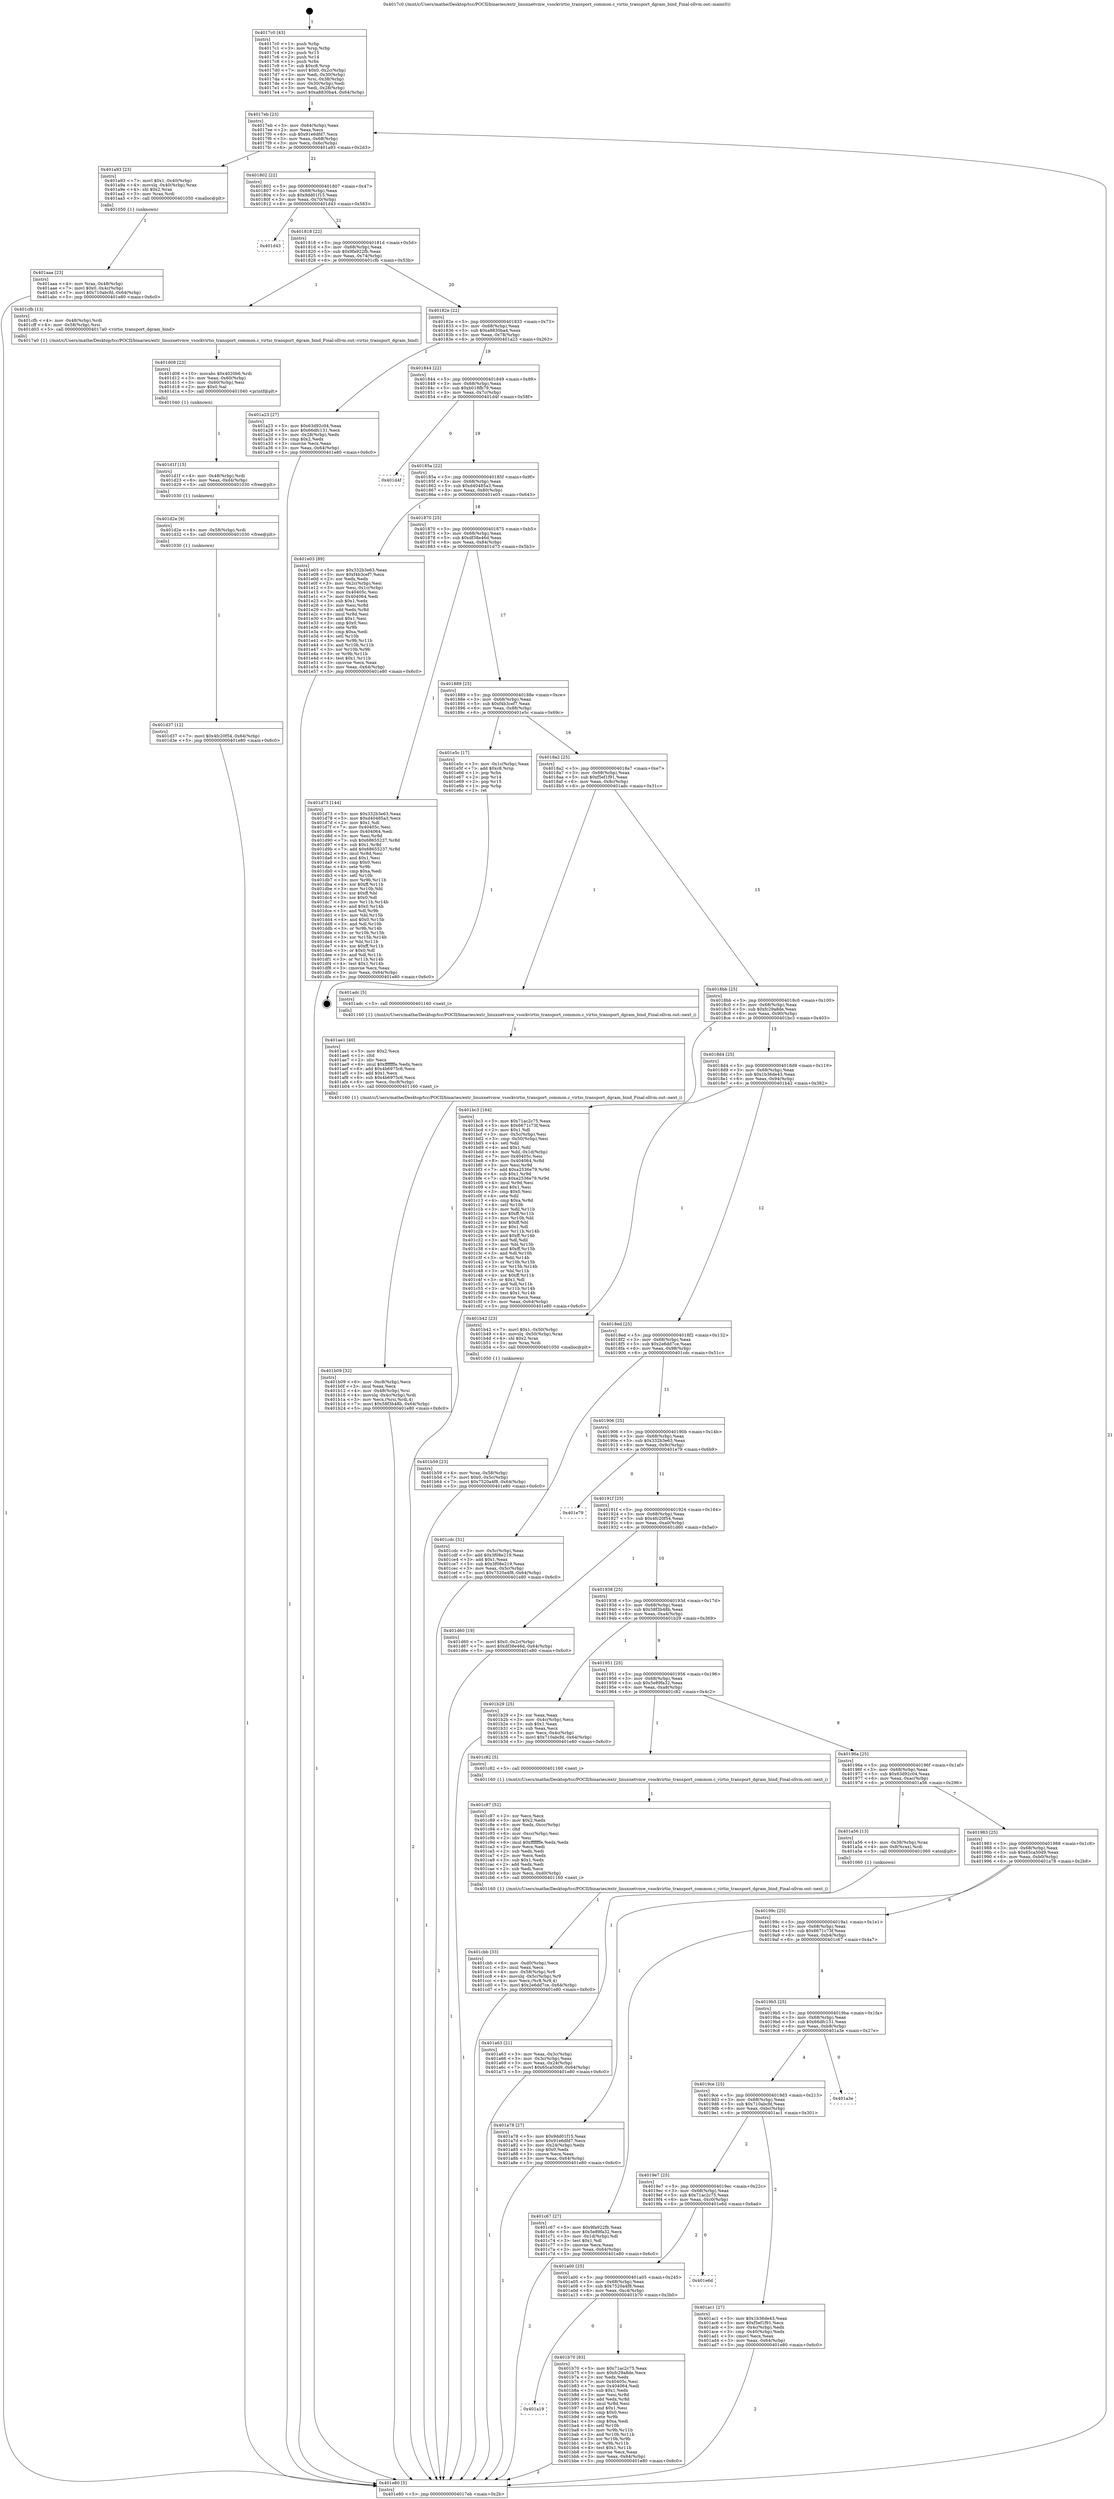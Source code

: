digraph "0x4017c0" {
  label = "0x4017c0 (/mnt/c/Users/mathe/Desktop/tcc/POCII/binaries/extr_linuxnetvmw_vsockvirtio_transport_common.c_virtio_transport_dgram_bind_Final-ollvm.out::main(0))"
  labelloc = "t"
  node[shape=record]

  Entry [label="",width=0.3,height=0.3,shape=circle,fillcolor=black,style=filled]
  "0x4017eb" [label="{
     0x4017eb [23]\l
     | [instrs]\l
     &nbsp;&nbsp;0x4017eb \<+3\>: mov -0x64(%rbp),%eax\l
     &nbsp;&nbsp;0x4017ee \<+2\>: mov %eax,%ecx\l
     &nbsp;&nbsp;0x4017f0 \<+6\>: sub $0x91e6dfd7,%ecx\l
     &nbsp;&nbsp;0x4017f6 \<+3\>: mov %eax,-0x68(%rbp)\l
     &nbsp;&nbsp;0x4017f9 \<+3\>: mov %ecx,-0x6c(%rbp)\l
     &nbsp;&nbsp;0x4017fc \<+6\>: je 0000000000401a93 \<main+0x2d3\>\l
  }"]
  "0x401a93" [label="{
     0x401a93 [23]\l
     | [instrs]\l
     &nbsp;&nbsp;0x401a93 \<+7\>: movl $0x1,-0x40(%rbp)\l
     &nbsp;&nbsp;0x401a9a \<+4\>: movslq -0x40(%rbp),%rax\l
     &nbsp;&nbsp;0x401a9e \<+4\>: shl $0x2,%rax\l
     &nbsp;&nbsp;0x401aa2 \<+3\>: mov %rax,%rdi\l
     &nbsp;&nbsp;0x401aa5 \<+5\>: call 0000000000401050 \<malloc@plt\>\l
     | [calls]\l
     &nbsp;&nbsp;0x401050 \{1\} (unknown)\l
  }"]
  "0x401802" [label="{
     0x401802 [22]\l
     | [instrs]\l
     &nbsp;&nbsp;0x401802 \<+5\>: jmp 0000000000401807 \<main+0x47\>\l
     &nbsp;&nbsp;0x401807 \<+3\>: mov -0x68(%rbp),%eax\l
     &nbsp;&nbsp;0x40180a \<+5\>: sub $0x9dd01f15,%eax\l
     &nbsp;&nbsp;0x40180f \<+3\>: mov %eax,-0x70(%rbp)\l
     &nbsp;&nbsp;0x401812 \<+6\>: je 0000000000401d43 \<main+0x583\>\l
  }"]
  Exit [label="",width=0.3,height=0.3,shape=circle,fillcolor=black,style=filled,peripheries=2]
  "0x401d43" [label="{
     0x401d43\l
  }", style=dashed]
  "0x401818" [label="{
     0x401818 [22]\l
     | [instrs]\l
     &nbsp;&nbsp;0x401818 \<+5\>: jmp 000000000040181d \<main+0x5d\>\l
     &nbsp;&nbsp;0x40181d \<+3\>: mov -0x68(%rbp),%eax\l
     &nbsp;&nbsp;0x401820 \<+5\>: sub $0x9fa922fb,%eax\l
     &nbsp;&nbsp;0x401825 \<+3\>: mov %eax,-0x74(%rbp)\l
     &nbsp;&nbsp;0x401828 \<+6\>: je 0000000000401cfb \<main+0x53b\>\l
  }"]
  "0x401d37" [label="{
     0x401d37 [12]\l
     | [instrs]\l
     &nbsp;&nbsp;0x401d37 \<+7\>: movl $0x4fc20f54,-0x64(%rbp)\l
     &nbsp;&nbsp;0x401d3e \<+5\>: jmp 0000000000401e80 \<main+0x6c0\>\l
  }"]
  "0x401cfb" [label="{
     0x401cfb [13]\l
     | [instrs]\l
     &nbsp;&nbsp;0x401cfb \<+4\>: mov -0x48(%rbp),%rdi\l
     &nbsp;&nbsp;0x401cff \<+4\>: mov -0x58(%rbp),%rsi\l
     &nbsp;&nbsp;0x401d03 \<+5\>: call 00000000004017a0 \<virtio_transport_dgram_bind\>\l
     | [calls]\l
     &nbsp;&nbsp;0x4017a0 \{1\} (/mnt/c/Users/mathe/Desktop/tcc/POCII/binaries/extr_linuxnetvmw_vsockvirtio_transport_common.c_virtio_transport_dgram_bind_Final-ollvm.out::virtio_transport_dgram_bind)\l
  }"]
  "0x40182e" [label="{
     0x40182e [22]\l
     | [instrs]\l
     &nbsp;&nbsp;0x40182e \<+5\>: jmp 0000000000401833 \<main+0x73\>\l
     &nbsp;&nbsp;0x401833 \<+3\>: mov -0x68(%rbp),%eax\l
     &nbsp;&nbsp;0x401836 \<+5\>: sub $0xa8830ba4,%eax\l
     &nbsp;&nbsp;0x40183b \<+3\>: mov %eax,-0x78(%rbp)\l
     &nbsp;&nbsp;0x40183e \<+6\>: je 0000000000401a23 \<main+0x263\>\l
  }"]
  "0x401d2e" [label="{
     0x401d2e [9]\l
     | [instrs]\l
     &nbsp;&nbsp;0x401d2e \<+4\>: mov -0x58(%rbp),%rdi\l
     &nbsp;&nbsp;0x401d32 \<+5\>: call 0000000000401030 \<free@plt\>\l
     | [calls]\l
     &nbsp;&nbsp;0x401030 \{1\} (unknown)\l
  }"]
  "0x401a23" [label="{
     0x401a23 [27]\l
     | [instrs]\l
     &nbsp;&nbsp;0x401a23 \<+5\>: mov $0x63d92c04,%eax\l
     &nbsp;&nbsp;0x401a28 \<+5\>: mov $0x66dfc131,%ecx\l
     &nbsp;&nbsp;0x401a2d \<+3\>: mov -0x28(%rbp),%edx\l
     &nbsp;&nbsp;0x401a30 \<+3\>: cmp $0x2,%edx\l
     &nbsp;&nbsp;0x401a33 \<+3\>: cmovne %ecx,%eax\l
     &nbsp;&nbsp;0x401a36 \<+3\>: mov %eax,-0x64(%rbp)\l
     &nbsp;&nbsp;0x401a39 \<+5\>: jmp 0000000000401e80 \<main+0x6c0\>\l
  }"]
  "0x401844" [label="{
     0x401844 [22]\l
     | [instrs]\l
     &nbsp;&nbsp;0x401844 \<+5\>: jmp 0000000000401849 \<main+0x89\>\l
     &nbsp;&nbsp;0x401849 \<+3\>: mov -0x68(%rbp),%eax\l
     &nbsp;&nbsp;0x40184c \<+5\>: sub $0xb018fb79,%eax\l
     &nbsp;&nbsp;0x401851 \<+3\>: mov %eax,-0x7c(%rbp)\l
     &nbsp;&nbsp;0x401854 \<+6\>: je 0000000000401d4f \<main+0x58f\>\l
  }"]
  "0x401e80" [label="{
     0x401e80 [5]\l
     | [instrs]\l
     &nbsp;&nbsp;0x401e80 \<+5\>: jmp 00000000004017eb \<main+0x2b\>\l
  }"]
  "0x4017c0" [label="{
     0x4017c0 [43]\l
     | [instrs]\l
     &nbsp;&nbsp;0x4017c0 \<+1\>: push %rbp\l
     &nbsp;&nbsp;0x4017c1 \<+3\>: mov %rsp,%rbp\l
     &nbsp;&nbsp;0x4017c4 \<+2\>: push %r15\l
     &nbsp;&nbsp;0x4017c6 \<+2\>: push %r14\l
     &nbsp;&nbsp;0x4017c8 \<+1\>: push %rbx\l
     &nbsp;&nbsp;0x4017c9 \<+7\>: sub $0xc8,%rsp\l
     &nbsp;&nbsp;0x4017d0 \<+7\>: movl $0x0,-0x2c(%rbp)\l
     &nbsp;&nbsp;0x4017d7 \<+3\>: mov %edi,-0x30(%rbp)\l
     &nbsp;&nbsp;0x4017da \<+4\>: mov %rsi,-0x38(%rbp)\l
     &nbsp;&nbsp;0x4017de \<+3\>: mov -0x30(%rbp),%edi\l
     &nbsp;&nbsp;0x4017e1 \<+3\>: mov %edi,-0x28(%rbp)\l
     &nbsp;&nbsp;0x4017e4 \<+7\>: movl $0xa8830ba4,-0x64(%rbp)\l
  }"]
  "0x401d1f" [label="{
     0x401d1f [15]\l
     | [instrs]\l
     &nbsp;&nbsp;0x401d1f \<+4\>: mov -0x48(%rbp),%rdi\l
     &nbsp;&nbsp;0x401d23 \<+6\>: mov %eax,-0xd4(%rbp)\l
     &nbsp;&nbsp;0x401d29 \<+5\>: call 0000000000401030 \<free@plt\>\l
     | [calls]\l
     &nbsp;&nbsp;0x401030 \{1\} (unknown)\l
  }"]
  "0x401d4f" [label="{
     0x401d4f\l
  }", style=dashed]
  "0x40185a" [label="{
     0x40185a [22]\l
     | [instrs]\l
     &nbsp;&nbsp;0x40185a \<+5\>: jmp 000000000040185f \<main+0x9f\>\l
     &nbsp;&nbsp;0x40185f \<+3\>: mov -0x68(%rbp),%eax\l
     &nbsp;&nbsp;0x401862 \<+5\>: sub $0xd40485a3,%eax\l
     &nbsp;&nbsp;0x401867 \<+3\>: mov %eax,-0x80(%rbp)\l
     &nbsp;&nbsp;0x40186a \<+6\>: je 0000000000401e03 \<main+0x643\>\l
  }"]
  "0x401d08" [label="{
     0x401d08 [23]\l
     | [instrs]\l
     &nbsp;&nbsp;0x401d08 \<+10\>: movabs $0x4020b6,%rdi\l
     &nbsp;&nbsp;0x401d12 \<+3\>: mov %eax,-0x60(%rbp)\l
     &nbsp;&nbsp;0x401d15 \<+3\>: mov -0x60(%rbp),%esi\l
     &nbsp;&nbsp;0x401d18 \<+2\>: mov $0x0,%al\l
     &nbsp;&nbsp;0x401d1a \<+5\>: call 0000000000401040 \<printf@plt\>\l
     | [calls]\l
     &nbsp;&nbsp;0x401040 \{1\} (unknown)\l
  }"]
  "0x401e03" [label="{
     0x401e03 [89]\l
     | [instrs]\l
     &nbsp;&nbsp;0x401e03 \<+5\>: mov $0x332b3e63,%eax\l
     &nbsp;&nbsp;0x401e08 \<+5\>: mov $0xf4b3cef7,%ecx\l
     &nbsp;&nbsp;0x401e0d \<+2\>: xor %edx,%edx\l
     &nbsp;&nbsp;0x401e0f \<+3\>: mov -0x2c(%rbp),%esi\l
     &nbsp;&nbsp;0x401e12 \<+3\>: mov %esi,-0x1c(%rbp)\l
     &nbsp;&nbsp;0x401e15 \<+7\>: mov 0x40405c,%esi\l
     &nbsp;&nbsp;0x401e1c \<+7\>: mov 0x404064,%edi\l
     &nbsp;&nbsp;0x401e23 \<+3\>: sub $0x1,%edx\l
     &nbsp;&nbsp;0x401e26 \<+3\>: mov %esi,%r8d\l
     &nbsp;&nbsp;0x401e29 \<+3\>: add %edx,%r8d\l
     &nbsp;&nbsp;0x401e2c \<+4\>: imul %r8d,%esi\l
     &nbsp;&nbsp;0x401e30 \<+3\>: and $0x1,%esi\l
     &nbsp;&nbsp;0x401e33 \<+3\>: cmp $0x0,%esi\l
     &nbsp;&nbsp;0x401e36 \<+4\>: sete %r9b\l
     &nbsp;&nbsp;0x401e3a \<+3\>: cmp $0xa,%edi\l
     &nbsp;&nbsp;0x401e3d \<+4\>: setl %r10b\l
     &nbsp;&nbsp;0x401e41 \<+3\>: mov %r9b,%r11b\l
     &nbsp;&nbsp;0x401e44 \<+3\>: and %r10b,%r11b\l
     &nbsp;&nbsp;0x401e47 \<+3\>: xor %r10b,%r9b\l
     &nbsp;&nbsp;0x401e4a \<+3\>: or %r9b,%r11b\l
     &nbsp;&nbsp;0x401e4d \<+4\>: test $0x1,%r11b\l
     &nbsp;&nbsp;0x401e51 \<+3\>: cmovne %ecx,%eax\l
     &nbsp;&nbsp;0x401e54 \<+3\>: mov %eax,-0x64(%rbp)\l
     &nbsp;&nbsp;0x401e57 \<+5\>: jmp 0000000000401e80 \<main+0x6c0\>\l
  }"]
  "0x401870" [label="{
     0x401870 [25]\l
     | [instrs]\l
     &nbsp;&nbsp;0x401870 \<+5\>: jmp 0000000000401875 \<main+0xb5\>\l
     &nbsp;&nbsp;0x401875 \<+3\>: mov -0x68(%rbp),%eax\l
     &nbsp;&nbsp;0x401878 \<+5\>: sub $0xdf38e46d,%eax\l
     &nbsp;&nbsp;0x40187d \<+6\>: mov %eax,-0x84(%rbp)\l
     &nbsp;&nbsp;0x401883 \<+6\>: je 0000000000401d73 \<main+0x5b3\>\l
  }"]
  "0x401cbb" [label="{
     0x401cbb [33]\l
     | [instrs]\l
     &nbsp;&nbsp;0x401cbb \<+6\>: mov -0xd0(%rbp),%ecx\l
     &nbsp;&nbsp;0x401cc1 \<+3\>: imul %eax,%ecx\l
     &nbsp;&nbsp;0x401cc4 \<+4\>: mov -0x58(%rbp),%r8\l
     &nbsp;&nbsp;0x401cc8 \<+4\>: movslq -0x5c(%rbp),%r9\l
     &nbsp;&nbsp;0x401ccc \<+4\>: mov %ecx,(%r8,%r9,4)\l
     &nbsp;&nbsp;0x401cd0 \<+7\>: movl $0x2e6dd7ce,-0x64(%rbp)\l
     &nbsp;&nbsp;0x401cd7 \<+5\>: jmp 0000000000401e80 \<main+0x6c0\>\l
  }"]
  "0x401d73" [label="{
     0x401d73 [144]\l
     | [instrs]\l
     &nbsp;&nbsp;0x401d73 \<+5\>: mov $0x332b3e63,%eax\l
     &nbsp;&nbsp;0x401d78 \<+5\>: mov $0xd40485a3,%ecx\l
     &nbsp;&nbsp;0x401d7d \<+2\>: mov $0x1,%dl\l
     &nbsp;&nbsp;0x401d7f \<+7\>: mov 0x40405c,%esi\l
     &nbsp;&nbsp;0x401d86 \<+7\>: mov 0x404064,%edi\l
     &nbsp;&nbsp;0x401d8d \<+3\>: mov %esi,%r8d\l
     &nbsp;&nbsp;0x401d90 \<+7\>: sub $0x68655237,%r8d\l
     &nbsp;&nbsp;0x401d97 \<+4\>: sub $0x1,%r8d\l
     &nbsp;&nbsp;0x401d9b \<+7\>: add $0x68655237,%r8d\l
     &nbsp;&nbsp;0x401da2 \<+4\>: imul %r8d,%esi\l
     &nbsp;&nbsp;0x401da6 \<+3\>: and $0x1,%esi\l
     &nbsp;&nbsp;0x401da9 \<+3\>: cmp $0x0,%esi\l
     &nbsp;&nbsp;0x401dac \<+4\>: sete %r9b\l
     &nbsp;&nbsp;0x401db0 \<+3\>: cmp $0xa,%edi\l
     &nbsp;&nbsp;0x401db3 \<+4\>: setl %r10b\l
     &nbsp;&nbsp;0x401db7 \<+3\>: mov %r9b,%r11b\l
     &nbsp;&nbsp;0x401dba \<+4\>: xor $0xff,%r11b\l
     &nbsp;&nbsp;0x401dbe \<+3\>: mov %r10b,%bl\l
     &nbsp;&nbsp;0x401dc1 \<+3\>: xor $0xff,%bl\l
     &nbsp;&nbsp;0x401dc4 \<+3\>: xor $0x0,%dl\l
     &nbsp;&nbsp;0x401dc7 \<+3\>: mov %r11b,%r14b\l
     &nbsp;&nbsp;0x401dca \<+4\>: and $0x0,%r14b\l
     &nbsp;&nbsp;0x401dce \<+3\>: and %dl,%r9b\l
     &nbsp;&nbsp;0x401dd1 \<+3\>: mov %bl,%r15b\l
     &nbsp;&nbsp;0x401dd4 \<+4\>: and $0x0,%r15b\l
     &nbsp;&nbsp;0x401dd8 \<+3\>: and %dl,%r10b\l
     &nbsp;&nbsp;0x401ddb \<+3\>: or %r9b,%r14b\l
     &nbsp;&nbsp;0x401dde \<+3\>: or %r10b,%r15b\l
     &nbsp;&nbsp;0x401de1 \<+3\>: xor %r15b,%r14b\l
     &nbsp;&nbsp;0x401de4 \<+3\>: or %bl,%r11b\l
     &nbsp;&nbsp;0x401de7 \<+4\>: xor $0xff,%r11b\l
     &nbsp;&nbsp;0x401deb \<+3\>: or $0x0,%dl\l
     &nbsp;&nbsp;0x401dee \<+3\>: and %dl,%r11b\l
     &nbsp;&nbsp;0x401df1 \<+3\>: or %r11b,%r14b\l
     &nbsp;&nbsp;0x401df4 \<+4\>: test $0x1,%r14b\l
     &nbsp;&nbsp;0x401df8 \<+3\>: cmovne %ecx,%eax\l
     &nbsp;&nbsp;0x401dfb \<+3\>: mov %eax,-0x64(%rbp)\l
     &nbsp;&nbsp;0x401dfe \<+5\>: jmp 0000000000401e80 \<main+0x6c0\>\l
  }"]
  "0x401889" [label="{
     0x401889 [25]\l
     | [instrs]\l
     &nbsp;&nbsp;0x401889 \<+5\>: jmp 000000000040188e \<main+0xce\>\l
     &nbsp;&nbsp;0x40188e \<+3\>: mov -0x68(%rbp),%eax\l
     &nbsp;&nbsp;0x401891 \<+5\>: sub $0xf4b3cef7,%eax\l
     &nbsp;&nbsp;0x401896 \<+6\>: mov %eax,-0x88(%rbp)\l
     &nbsp;&nbsp;0x40189c \<+6\>: je 0000000000401e5c \<main+0x69c\>\l
  }"]
  "0x401c87" [label="{
     0x401c87 [52]\l
     | [instrs]\l
     &nbsp;&nbsp;0x401c87 \<+2\>: xor %ecx,%ecx\l
     &nbsp;&nbsp;0x401c89 \<+5\>: mov $0x2,%edx\l
     &nbsp;&nbsp;0x401c8e \<+6\>: mov %edx,-0xcc(%rbp)\l
     &nbsp;&nbsp;0x401c94 \<+1\>: cltd\l
     &nbsp;&nbsp;0x401c95 \<+6\>: mov -0xcc(%rbp),%esi\l
     &nbsp;&nbsp;0x401c9b \<+2\>: idiv %esi\l
     &nbsp;&nbsp;0x401c9d \<+6\>: imul $0xfffffffe,%edx,%edx\l
     &nbsp;&nbsp;0x401ca3 \<+2\>: mov %ecx,%edi\l
     &nbsp;&nbsp;0x401ca5 \<+2\>: sub %edx,%edi\l
     &nbsp;&nbsp;0x401ca7 \<+2\>: mov %ecx,%edx\l
     &nbsp;&nbsp;0x401ca9 \<+3\>: sub $0x1,%edx\l
     &nbsp;&nbsp;0x401cac \<+2\>: add %edx,%edi\l
     &nbsp;&nbsp;0x401cae \<+2\>: sub %edi,%ecx\l
     &nbsp;&nbsp;0x401cb0 \<+6\>: mov %ecx,-0xd0(%rbp)\l
     &nbsp;&nbsp;0x401cb6 \<+5\>: call 0000000000401160 \<next_i\>\l
     | [calls]\l
     &nbsp;&nbsp;0x401160 \{1\} (/mnt/c/Users/mathe/Desktop/tcc/POCII/binaries/extr_linuxnetvmw_vsockvirtio_transport_common.c_virtio_transport_dgram_bind_Final-ollvm.out::next_i)\l
  }"]
  "0x401e5c" [label="{
     0x401e5c [17]\l
     | [instrs]\l
     &nbsp;&nbsp;0x401e5c \<+3\>: mov -0x1c(%rbp),%eax\l
     &nbsp;&nbsp;0x401e5f \<+7\>: add $0xc8,%rsp\l
     &nbsp;&nbsp;0x401e66 \<+1\>: pop %rbx\l
     &nbsp;&nbsp;0x401e67 \<+2\>: pop %r14\l
     &nbsp;&nbsp;0x401e69 \<+2\>: pop %r15\l
     &nbsp;&nbsp;0x401e6b \<+1\>: pop %rbp\l
     &nbsp;&nbsp;0x401e6c \<+1\>: ret\l
  }"]
  "0x4018a2" [label="{
     0x4018a2 [25]\l
     | [instrs]\l
     &nbsp;&nbsp;0x4018a2 \<+5\>: jmp 00000000004018a7 \<main+0xe7\>\l
     &nbsp;&nbsp;0x4018a7 \<+3\>: mov -0x68(%rbp),%eax\l
     &nbsp;&nbsp;0x4018aa \<+5\>: sub $0xf5ef1f91,%eax\l
     &nbsp;&nbsp;0x4018af \<+6\>: mov %eax,-0x8c(%rbp)\l
     &nbsp;&nbsp;0x4018b5 \<+6\>: je 0000000000401adc \<main+0x31c\>\l
  }"]
  "0x401a19" [label="{
     0x401a19\l
  }", style=dashed]
  "0x401adc" [label="{
     0x401adc [5]\l
     | [instrs]\l
     &nbsp;&nbsp;0x401adc \<+5\>: call 0000000000401160 \<next_i\>\l
     | [calls]\l
     &nbsp;&nbsp;0x401160 \{1\} (/mnt/c/Users/mathe/Desktop/tcc/POCII/binaries/extr_linuxnetvmw_vsockvirtio_transport_common.c_virtio_transport_dgram_bind_Final-ollvm.out::next_i)\l
  }"]
  "0x4018bb" [label="{
     0x4018bb [25]\l
     | [instrs]\l
     &nbsp;&nbsp;0x4018bb \<+5\>: jmp 00000000004018c0 \<main+0x100\>\l
     &nbsp;&nbsp;0x4018c0 \<+3\>: mov -0x68(%rbp),%eax\l
     &nbsp;&nbsp;0x4018c3 \<+5\>: sub $0xfc29a8de,%eax\l
     &nbsp;&nbsp;0x4018c8 \<+6\>: mov %eax,-0x90(%rbp)\l
     &nbsp;&nbsp;0x4018ce \<+6\>: je 0000000000401bc3 \<main+0x403\>\l
  }"]
  "0x401b70" [label="{
     0x401b70 [83]\l
     | [instrs]\l
     &nbsp;&nbsp;0x401b70 \<+5\>: mov $0x71ac2c75,%eax\l
     &nbsp;&nbsp;0x401b75 \<+5\>: mov $0xfc29a8de,%ecx\l
     &nbsp;&nbsp;0x401b7a \<+2\>: xor %edx,%edx\l
     &nbsp;&nbsp;0x401b7c \<+7\>: mov 0x40405c,%esi\l
     &nbsp;&nbsp;0x401b83 \<+7\>: mov 0x404064,%edi\l
     &nbsp;&nbsp;0x401b8a \<+3\>: sub $0x1,%edx\l
     &nbsp;&nbsp;0x401b8d \<+3\>: mov %esi,%r8d\l
     &nbsp;&nbsp;0x401b90 \<+3\>: add %edx,%r8d\l
     &nbsp;&nbsp;0x401b93 \<+4\>: imul %r8d,%esi\l
     &nbsp;&nbsp;0x401b97 \<+3\>: and $0x1,%esi\l
     &nbsp;&nbsp;0x401b9a \<+3\>: cmp $0x0,%esi\l
     &nbsp;&nbsp;0x401b9d \<+4\>: sete %r9b\l
     &nbsp;&nbsp;0x401ba1 \<+3\>: cmp $0xa,%edi\l
     &nbsp;&nbsp;0x401ba4 \<+4\>: setl %r10b\l
     &nbsp;&nbsp;0x401ba8 \<+3\>: mov %r9b,%r11b\l
     &nbsp;&nbsp;0x401bab \<+3\>: and %r10b,%r11b\l
     &nbsp;&nbsp;0x401bae \<+3\>: xor %r10b,%r9b\l
     &nbsp;&nbsp;0x401bb1 \<+3\>: or %r9b,%r11b\l
     &nbsp;&nbsp;0x401bb4 \<+4\>: test $0x1,%r11b\l
     &nbsp;&nbsp;0x401bb8 \<+3\>: cmovne %ecx,%eax\l
     &nbsp;&nbsp;0x401bbb \<+3\>: mov %eax,-0x64(%rbp)\l
     &nbsp;&nbsp;0x401bbe \<+5\>: jmp 0000000000401e80 \<main+0x6c0\>\l
  }"]
  "0x401bc3" [label="{
     0x401bc3 [164]\l
     | [instrs]\l
     &nbsp;&nbsp;0x401bc3 \<+5\>: mov $0x71ac2c75,%eax\l
     &nbsp;&nbsp;0x401bc8 \<+5\>: mov $0x6671c73f,%ecx\l
     &nbsp;&nbsp;0x401bcd \<+2\>: mov $0x1,%dl\l
     &nbsp;&nbsp;0x401bcf \<+3\>: mov -0x5c(%rbp),%esi\l
     &nbsp;&nbsp;0x401bd2 \<+3\>: cmp -0x50(%rbp),%esi\l
     &nbsp;&nbsp;0x401bd5 \<+4\>: setl %dil\l
     &nbsp;&nbsp;0x401bd9 \<+4\>: and $0x1,%dil\l
     &nbsp;&nbsp;0x401bdd \<+4\>: mov %dil,-0x1d(%rbp)\l
     &nbsp;&nbsp;0x401be1 \<+7\>: mov 0x40405c,%esi\l
     &nbsp;&nbsp;0x401be8 \<+8\>: mov 0x404064,%r8d\l
     &nbsp;&nbsp;0x401bf0 \<+3\>: mov %esi,%r9d\l
     &nbsp;&nbsp;0x401bf3 \<+7\>: add $0xa2536e79,%r9d\l
     &nbsp;&nbsp;0x401bfa \<+4\>: sub $0x1,%r9d\l
     &nbsp;&nbsp;0x401bfe \<+7\>: sub $0xa2536e79,%r9d\l
     &nbsp;&nbsp;0x401c05 \<+4\>: imul %r9d,%esi\l
     &nbsp;&nbsp;0x401c09 \<+3\>: and $0x1,%esi\l
     &nbsp;&nbsp;0x401c0c \<+3\>: cmp $0x0,%esi\l
     &nbsp;&nbsp;0x401c0f \<+4\>: sete %dil\l
     &nbsp;&nbsp;0x401c13 \<+4\>: cmp $0xa,%r8d\l
     &nbsp;&nbsp;0x401c17 \<+4\>: setl %r10b\l
     &nbsp;&nbsp;0x401c1b \<+3\>: mov %dil,%r11b\l
     &nbsp;&nbsp;0x401c1e \<+4\>: xor $0xff,%r11b\l
     &nbsp;&nbsp;0x401c22 \<+3\>: mov %r10b,%bl\l
     &nbsp;&nbsp;0x401c25 \<+3\>: xor $0xff,%bl\l
     &nbsp;&nbsp;0x401c28 \<+3\>: xor $0x1,%dl\l
     &nbsp;&nbsp;0x401c2b \<+3\>: mov %r11b,%r14b\l
     &nbsp;&nbsp;0x401c2e \<+4\>: and $0xff,%r14b\l
     &nbsp;&nbsp;0x401c32 \<+3\>: and %dl,%dil\l
     &nbsp;&nbsp;0x401c35 \<+3\>: mov %bl,%r15b\l
     &nbsp;&nbsp;0x401c38 \<+4\>: and $0xff,%r15b\l
     &nbsp;&nbsp;0x401c3c \<+3\>: and %dl,%r10b\l
     &nbsp;&nbsp;0x401c3f \<+3\>: or %dil,%r14b\l
     &nbsp;&nbsp;0x401c42 \<+3\>: or %r10b,%r15b\l
     &nbsp;&nbsp;0x401c45 \<+3\>: xor %r15b,%r14b\l
     &nbsp;&nbsp;0x401c48 \<+3\>: or %bl,%r11b\l
     &nbsp;&nbsp;0x401c4b \<+4\>: xor $0xff,%r11b\l
     &nbsp;&nbsp;0x401c4f \<+3\>: or $0x1,%dl\l
     &nbsp;&nbsp;0x401c52 \<+3\>: and %dl,%r11b\l
     &nbsp;&nbsp;0x401c55 \<+3\>: or %r11b,%r14b\l
     &nbsp;&nbsp;0x401c58 \<+4\>: test $0x1,%r14b\l
     &nbsp;&nbsp;0x401c5c \<+3\>: cmovne %ecx,%eax\l
     &nbsp;&nbsp;0x401c5f \<+3\>: mov %eax,-0x64(%rbp)\l
     &nbsp;&nbsp;0x401c62 \<+5\>: jmp 0000000000401e80 \<main+0x6c0\>\l
  }"]
  "0x4018d4" [label="{
     0x4018d4 [25]\l
     | [instrs]\l
     &nbsp;&nbsp;0x4018d4 \<+5\>: jmp 00000000004018d9 \<main+0x119\>\l
     &nbsp;&nbsp;0x4018d9 \<+3\>: mov -0x68(%rbp),%eax\l
     &nbsp;&nbsp;0x4018dc \<+5\>: sub $0x1b36de43,%eax\l
     &nbsp;&nbsp;0x4018e1 \<+6\>: mov %eax,-0x94(%rbp)\l
     &nbsp;&nbsp;0x4018e7 \<+6\>: je 0000000000401b42 \<main+0x382\>\l
  }"]
  "0x401a00" [label="{
     0x401a00 [25]\l
     | [instrs]\l
     &nbsp;&nbsp;0x401a00 \<+5\>: jmp 0000000000401a05 \<main+0x245\>\l
     &nbsp;&nbsp;0x401a05 \<+3\>: mov -0x68(%rbp),%eax\l
     &nbsp;&nbsp;0x401a08 \<+5\>: sub $0x7520a4f8,%eax\l
     &nbsp;&nbsp;0x401a0d \<+6\>: mov %eax,-0xc4(%rbp)\l
     &nbsp;&nbsp;0x401a13 \<+6\>: je 0000000000401b70 \<main+0x3b0\>\l
  }"]
  "0x401b42" [label="{
     0x401b42 [23]\l
     | [instrs]\l
     &nbsp;&nbsp;0x401b42 \<+7\>: movl $0x1,-0x50(%rbp)\l
     &nbsp;&nbsp;0x401b49 \<+4\>: movslq -0x50(%rbp),%rax\l
     &nbsp;&nbsp;0x401b4d \<+4\>: shl $0x2,%rax\l
     &nbsp;&nbsp;0x401b51 \<+3\>: mov %rax,%rdi\l
     &nbsp;&nbsp;0x401b54 \<+5\>: call 0000000000401050 \<malloc@plt\>\l
     | [calls]\l
     &nbsp;&nbsp;0x401050 \{1\} (unknown)\l
  }"]
  "0x4018ed" [label="{
     0x4018ed [25]\l
     | [instrs]\l
     &nbsp;&nbsp;0x4018ed \<+5\>: jmp 00000000004018f2 \<main+0x132\>\l
     &nbsp;&nbsp;0x4018f2 \<+3\>: mov -0x68(%rbp),%eax\l
     &nbsp;&nbsp;0x4018f5 \<+5\>: sub $0x2e6dd7ce,%eax\l
     &nbsp;&nbsp;0x4018fa \<+6\>: mov %eax,-0x98(%rbp)\l
     &nbsp;&nbsp;0x401900 \<+6\>: je 0000000000401cdc \<main+0x51c\>\l
  }"]
  "0x401e6d" [label="{
     0x401e6d\l
  }", style=dashed]
  "0x401cdc" [label="{
     0x401cdc [31]\l
     | [instrs]\l
     &nbsp;&nbsp;0x401cdc \<+3\>: mov -0x5c(%rbp),%eax\l
     &nbsp;&nbsp;0x401cdf \<+5\>: add $0x3f08e219,%eax\l
     &nbsp;&nbsp;0x401ce4 \<+3\>: add $0x1,%eax\l
     &nbsp;&nbsp;0x401ce7 \<+5\>: sub $0x3f08e219,%eax\l
     &nbsp;&nbsp;0x401cec \<+3\>: mov %eax,-0x5c(%rbp)\l
     &nbsp;&nbsp;0x401cef \<+7\>: movl $0x7520a4f8,-0x64(%rbp)\l
     &nbsp;&nbsp;0x401cf6 \<+5\>: jmp 0000000000401e80 \<main+0x6c0\>\l
  }"]
  "0x401906" [label="{
     0x401906 [25]\l
     | [instrs]\l
     &nbsp;&nbsp;0x401906 \<+5\>: jmp 000000000040190b \<main+0x14b\>\l
     &nbsp;&nbsp;0x40190b \<+3\>: mov -0x68(%rbp),%eax\l
     &nbsp;&nbsp;0x40190e \<+5\>: sub $0x332b3e63,%eax\l
     &nbsp;&nbsp;0x401913 \<+6\>: mov %eax,-0x9c(%rbp)\l
     &nbsp;&nbsp;0x401919 \<+6\>: je 0000000000401e79 \<main+0x6b9\>\l
  }"]
  "0x401b59" [label="{
     0x401b59 [23]\l
     | [instrs]\l
     &nbsp;&nbsp;0x401b59 \<+4\>: mov %rax,-0x58(%rbp)\l
     &nbsp;&nbsp;0x401b5d \<+7\>: movl $0x0,-0x5c(%rbp)\l
     &nbsp;&nbsp;0x401b64 \<+7\>: movl $0x7520a4f8,-0x64(%rbp)\l
     &nbsp;&nbsp;0x401b6b \<+5\>: jmp 0000000000401e80 \<main+0x6c0\>\l
  }"]
  "0x401e79" [label="{
     0x401e79\l
  }", style=dashed]
  "0x40191f" [label="{
     0x40191f [25]\l
     | [instrs]\l
     &nbsp;&nbsp;0x40191f \<+5\>: jmp 0000000000401924 \<main+0x164\>\l
     &nbsp;&nbsp;0x401924 \<+3\>: mov -0x68(%rbp),%eax\l
     &nbsp;&nbsp;0x401927 \<+5\>: sub $0x4fc20f54,%eax\l
     &nbsp;&nbsp;0x40192c \<+6\>: mov %eax,-0xa0(%rbp)\l
     &nbsp;&nbsp;0x401932 \<+6\>: je 0000000000401d60 \<main+0x5a0\>\l
  }"]
  "0x401b09" [label="{
     0x401b09 [32]\l
     | [instrs]\l
     &nbsp;&nbsp;0x401b09 \<+6\>: mov -0xc8(%rbp),%ecx\l
     &nbsp;&nbsp;0x401b0f \<+3\>: imul %eax,%ecx\l
     &nbsp;&nbsp;0x401b12 \<+4\>: mov -0x48(%rbp),%rsi\l
     &nbsp;&nbsp;0x401b16 \<+4\>: movslq -0x4c(%rbp),%rdi\l
     &nbsp;&nbsp;0x401b1a \<+3\>: mov %ecx,(%rsi,%rdi,4)\l
     &nbsp;&nbsp;0x401b1d \<+7\>: movl $0x58f3b48b,-0x64(%rbp)\l
     &nbsp;&nbsp;0x401b24 \<+5\>: jmp 0000000000401e80 \<main+0x6c0\>\l
  }"]
  "0x401d60" [label="{
     0x401d60 [19]\l
     | [instrs]\l
     &nbsp;&nbsp;0x401d60 \<+7\>: movl $0x0,-0x2c(%rbp)\l
     &nbsp;&nbsp;0x401d67 \<+7\>: movl $0xdf38e46d,-0x64(%rbp)\l
     &nbsp;&nbsp;0x401d6e \<+5\>: jmp 0000000000401e80 \<main+0x6c0\>\l
  }"]
  "0x401938" [label="{
     0x401938 [25]\l
     | [instrs]\l
     &nbsp;&nbsp;0x401938 \<+5\>: jmp 000000000040193d \<main+0x17d\>\l
     &nbsp;&nbsp;0x40193d \<+3\>: mov -0x68(%rbp),%eax\l
     &nbsp;&nbsp;0x401940 \<+5\>: sub $0x58f3b48b,%eax\l
     &nbsp;&nbsp;0x401945 \<+6\>: mov %eax,-0xa4(%rbp)\l
     &nbsp;&nbsp;0x40194b \<+6\>: je 0000000000401b29 \<main+0x369\>\l
  }"]
  "0x401ae1" [label="{
     0x401ae1 [40]\l
     | [instrs]\l
     &nbsp;&nbsp;0x401ae1 \<+5\>: mov $0x2,%ecx\l
     &nbsp;&nbsp;0x401ae6 \<+1\>: cltd\l
     &nbsp;&nbsp;0x401ae7 \<+2\>: idiv %ecx\l
     &nbsp;&nbsp;0x401ae9 \<+6\>: imul $0xfffffffe,%edx,%ecx\l
     &nbsp;&nbsp;0x401aef \<+6\>: add $0x4b6975c6,%ecx\l
     &nbsp;&nbsp;0x401af5 \<+3\>: add $0x1,%ecx\l
     &nbsp;&nbsp;0x401af8 \<+6\>: sub $0x4b6975c6,%ecx\l
     &nbsp;&nbsp;0x401afe \<+6\>: mov %ecx,-0xc8(%rbp)\l
     &nbsp;&nbsp;0x401b04 \<+5\>: call 0000000000401160 \<next_i\>\l
     | [calls]\l
     &nbsp;&nbsp;0x401160 \{1\} (/mnt/c/Users/mathe/Desktop/tcc/POCII/binaries/extr_linuxnetvmw_vsockvirtio_transport_common.c_virtio_transport_dgram_bind_Final-ollvm.out::next_i)\l
  }"]
  "0x401b29" [label="{
     0x401b29 [25]\l
     | [instrs]\l
     &nbsp;&nbsp;0x401b29 \<+2\>: xor %eax,%eax\l
     &nbsp;&nbsp;0x401b2b \<+3\>: mov -0x4c(%rbp),%ecx\l
     &nbsp;&nbsp;0x401b2e \<+3\>: sub $0x1,%eax\l
     &nbsp;&nbsp;0x401b31 \<+2\>: sub %eax,%ecx\l
     &nbsp;&nbsp;0x401b33 \<+3\>: mov %ecx,-0x4c(%rbp)\l
     &nbsp;&nbsp;0x401b36 \<+7\>: movl $0x710abcfd,-0x64(%rbp)\l
     &nbsp;&nbsp;0x401b3d \<+5\>: jmp 0000000000401e80 \<main+0x6c0\>\l
  }"]
  "0x401951" [label="{
     0x401951 [25]\l
     | [instrs]\l
     &nbsp;&nbsp;0x401951 \<+5\>: jmp 0000000000401956 \<main+0x196\>\l
     &nbsp;&nbsp;0x401956 \<+3\>: mov -0x68(%rbp),%eax\l
     &nbsp;&nbsp;0x401959 \<+5\>: sub $0x5e89fa32,%eax\l
     &nbsp;&nbsp;0x40195e \<+6\>: mov %eax,-0xa8(%rbp)\l
     &nbsp;&nbsp;0x401964 \<+6\>: je 0000000000401c82 \<main+0x4c2\>\l
  }"]
  "0x4019e7" [label="{
     0x4019e7 [25]\l
     | [instrs]\l
     &nbsp;&nbsp;0x4019e7 \<+5\>: jmp 00000000004019ec \<main+0x22c\>\l
     &nbsp;&nbsp;0x4019ec \<+3\>: mov -0x68(%rbp),%eax\l
     &nbsp;&nbsp;0x4019ef \<+5\>: sub $0x71ac2c75,%eax\l
     &nbsp;&nbsp;0x4019f4 \<+6\>: mov %eax,-0xc0(%rbp)\l
     &nbsp;&nbsp;0x4019fa \<+6\>: je 0000000000401e6d \<main+0x6ad\>\l
  }"]
  "0x401c82" [label="{
     0x401c82 [5]\l
     | [instrs]\l
     &nbsp;&nbsp;0x401c82 \<+5\>: call 0000000000401160 \<next_i\>\l
     | [calls]\l
     &nbsp;&nbsp;0x401160 \{1\} (/mnt/c/Users/mathe/Desktop/tcc/POCII/binaries/extr_linuxnetvmw_vsockvirtio_transport_common.c_virtio_transport_dgram_bind_Final-ollvm.out::next_i)\l
  }"]
  "0x40196a" [label="{
     0x40196a [25]\l
     | [instrs]\l
     &nbsp;&nbsp;0x40196a \<+5\>: jmp 000000000040196f \<main+0x1af\>\l
     &nbsp;&nbsp;0x40196f \<+3\>: mov -0x68(%rbp),%eax\l
     &nbsp;&nbsp;0x401972 \<+5\>: sub $0x63d92c04,%eax\l
     &nbsp;&nbsp;0x401977 \<+6\>: mov %eax,-0xac(%rbp)\l
     &nbsp;&nbsp;0x40197d \<+6\>: je 0000000000401a56 \<main+0x296\>\l
  }"]
  "0x401ac1" [label="{
     0x401ac1 [27]\l
     | [instrs]\l
     &nbsp;&nbsp;0x401ac1 \<+5\>: mov $0x1b36de43,%eax\l
     &nbsp;&nbsp;0x401ac6 \<+5\>: mov $0xf5ef1f91,%ecx\l
     &nbsp;&nbsp;0x401acb \<+3\>: mov -0x4c(%rbp),%edx\l
     &nbsp;&nbsp;0x401ace \<+3\>: cmp -0x40(%rbp),%edx\l
     &nbsp;&nbsp;0x401ad1 \<+3\>: cmovl %ecx,%eax\l
     &nbsp;&nbsp;0x401ad4 \<+3\>: mov %eax,-0x64(%rbp)\l
     &nbsp;&nbsp;0x401ad7 \<+5\>: jmp 0000000000401e80 \<main+0x6c0\>\l
  }"]
  "0x401a56" [label="{
     0x401a56 [13]\l
     | [instrs]\l
     &nbsp;&nbsp;0x401a56 \<+4\>: mov -0x38(%rbp),%rax\l
     &nbsp;&nbsp;0x401a5a \<+4\>: mov 0x8(%rax),%rdi\l
     &nbsp;&nbsp;0x401a5e \<+5\>: call 0000000000401060 \<atoi@plt\>\l
     | [calls]\l
     &nbsp;&nbsp;0x401060 \{1\} (unknown)\l
  }"]
  "0x401983" [label="{
     0x401983 [25]\l
     | [instrs]\l
     &nbsp;&nbsp;0x401983 \<+5\>: jmp 0000000000401988 \<main+0x1c8\>\l
     &nbsp;&nbsp;0x401988 \<+3\>: mov -0x68(%rbp),%eax\l
     &nbsp;&nbsp;0x40198b \<+5\>: sub $0x65ca50d9,%eax\l
     &nbsp;&nbsp;0x401990 \<+6\>: mov %eax,-0xb0(%rbp)\l
     &nbsp;&nbsp;0x401996 \<+6\>: je 0000000000401a78 \<main+0x2b8\>\l
  }"]
  "0x401a63" [label="{
     0x401a63 [21]\l
     | [instrs]\l
     &nbsp;&nbsp;0x401a63 \<+3\>: mov %eax,-0x3c(%rbp)\l
     &nbsp;&nbsp;0x401a66 \<+3\>: mov -0x3c(%rbp),%eax\l
     &nbsp;&nbsp;0x401a69 \<+3\>: mov %eax,-0x24(%rbp)\l
     &nbsp;&nbsp;0x401a6c \<+7\>: movl $0x65ca50d9,-0x64(%rbp)\l
     &nbsp;&nbsp;0x401a73 \<+5\>: jmp 0000000000401e80 \<main+0x6c0\>\l
  }"]
  "0x4019ce" [label="{
     0x4019ce [25]\l
     | [instrs]\l
     &nbsp;&nbsp;0x4019ce \<+5\>: jmp 00000000004019d3 \<main+0x213\>\l
     &nbsp;&nbsp;0x4019d3 \<+3\>: mov -0x68(%rbp),%eax\l
     &nbsp;&nbsp;0x4019d6 \<+5\>: sub $0x710abcfd,%eax\l
     &nbsp;&nbsp;0x4019db \<+6\>: mov %eax,-0xbc(%rbp)\l
     &nbsp;&nbsp;0x4019e1 \<+6\>: je 0000000000401ac1 \<main+0x301\>\l
  }"]
  "0x401a78" [label="{
     0x401a78 [27]\l
     | [instrs]\l
     &nbsp;&nbsp;0x401a78 \<+5\>: mov $0x9dd01f15,%eax\l
     &nbsp;&nbsp;0x401a7d \<+5\>: mov $0x91e6dfd7,%ecx\l
     &nbsp;&nbsp;0x401a82 \<+3\>: mov -0x24(%rbp),%edx\l
     &nbsp;&nbsp;0x401a85 \<+3\>: cmp $0x0,%edx\l
     &nbsp;&nbsp;0x401a88 \<+3\>: cmove %ecx,%eax\l
     &nbsp;&nbsp;0x401a8b \<+3\>: mov %eax,-0x64(%rbp)\l
     &nbsp;&nbsp;0x401a8e \<+5\>: jmp 0000000000401e80 \<main+0x6c0\>\l
  }"]
  "0x40199c" [label="{
     0x40199c [25]\l
     | [instrs]\l
     &nbsp;&nbsp;0x40199c \<+5\>: jmp 00000000004019a1 \<main+0x1e1\>\l
     &nbsp;&nbsp;0x4019a1 \<+3\>: mov -0x68(%rbp),%eax\l
     &nbsp;&nbsp;0x4019a4 \<+5\>: sub $0x6671c73f,%eax\l
     &nbsp;&nbsp;0x4019a9 \<+6\>: mov %eax,-0xb4(%rbp)\l
     &nbsp;&nbsp;0x4019af \<+6\>: je 0000000000401c67 \<main+0x4a7\>\l
  }"]
  "0x401aaa" [label="{
     0x401aaa [23]\l
     | [instrs]\l
     &nbsp;&nbsp;0x401aaa \<+4\>: mov %rax,-0x48(%rbp)\l
     &nbsp;&nbsp;0x401aae \<+7\>: movl $0x0,-0x4c(%rbp)\l
     &nbsp;&nbsp;0x401ab5 \<+7\>: movl $0x710abcfd,-0x64(%rbp)\l
     &nbsp;&nbsp;0x401abc \<+5\>: jmp 0000000000401e80 \<main+0x6c0\>\l
  }"]
  "0x401a3e" [label="{
     0x401a3e\l
  }", style=dashed]
  "0x401c67" [label="{
     0x401c67 [27]\l
     | [instrs]\l
     &nbsp;&nbsp;0x401c67 \<+5\>: mov $0x9fa922fb,%eax\l
     &nbsp;&nbsp;0x401c6c \<+5\>: mov $0x5e89fa32,%ecx\l
     &nbsp;&nbsp;0x401c71 \<+3\>: mov -0x1d(%rbp),%dl\l
     &nbsp;&nbsp;0x401c74 \<+3\>: test $0x1,%dl\l
     &nbsp;&nbsp;0x401c77 \<+3\>: cmovne %ecx,%eax\l
     &nbsp;&nbsp;0x401c7a \<+3\>: mov %eax,-0x64(%rbp)\l
     &nbsp;&nbsp;0x401c7d \<+5\>: jmp 0000000000401e80 \<main+0x6c0\>\l
  }"]
  "0x4019b5" [label="{
     0x4019b5 [25]\l
     | [instrs]\l
     &nbsp;&nbsp;0x4019b5 \<+5\>: jmp 00000000004019ba \<main+0x1fa\>\l
     &nbsp;&nbsp;0x4019ba \<+3\>: mov -0x68(%rbp),%eax\l
     &nbsp;&nbsp;0x4019bd \<+5\>: sub $0x66dfc131,%eax\l
     &nbsp;&nbsp;0x4019c2 \<+6\>: mov %eax,-0xb8(%rbp)\l
     &nbsp;&nbsp;0x4019c8 \<+6\>: je 0000000000401a3e \<main+0x27e\>\l
  }"]
  Entry -> "0x4017c0" [label=" 1"]
  "0x4017eb" -> "0x401a93" [label=" 1"]
  "0x4017eb" -> "0x401802" [label=" 21"]
  "0x401e5c" -> Exit [label=" 1"]
  "0x401802" -> "0x401d43" [label=" 0"]
  "0x401802" -> "0x401818" [label=" 21"]
  "0x401e03" -> "0x401e80" [label=" 1"]
  "0x401818" -> "0x401cfb" [label=" 1"]
  "0x401818" -> "0x40182e" [label=" 20"]
  "0x401d73" -> "0x401e80" [label=" 1"]
  "0x40182e" -> "0x401a23" [label=" 1"]
  "0x40182e" -> "0x401844" [label=" 19"]
  "0x401a23" -> "0x401e80" [label=" 1"]
  "0x4017c0" -> "0x4017eb" [label=" 1"]
  "0x401e80" -> "0x4017eb" [label=" 21"]
  "0x401d60" -> "0x401e80" [label=" 1"]
  "0x401844" -> "0x401d4f" [label=" 0"]
  "0x401844" -> "0x40185a" [label=" 19"]
  "0x401d37" -> "0x401e80" [label=" 1"]
  "0x40185a" -> "0x401e03" [label=" 1"]
  "0x40185a" -> "0x401870" [label=" 18"]
  "0x401d2e" -> "0x401d37" [label=" 1"]
  "0x401870" -> "0x401d73" [label=" 1"]
  "0x401870" -> "0x401889" [label=" 17"]
  "0x401d1f" -> "0x401d2e" [label=" 1"]
  "0x401889" -> "0x401e5c" [label=" 1"]
  "0x401889" -> "0x4018a2" [label=" 16"]
  "0x401d08" -> "0x401d1f" [label=" 1"]
  "0x4018a2" -> "0x401adc" [label=" 1"]
  "0x4018a2" -> "0x4018bb" [label=" 15"]
  "0x401cfb" -> "0x401d08" [label=" 1"]
  "0x4018bb" -> "0x401bc3" [label=" 2"]
  "0x4018bb" -> "0x4018d4" [label=" 13"]
  "0x401cdc" -> "0x401e80" [label=" 1"]
  "0x4018d4" -> "0x401b42" [label=" 1"]
  "0x4018d4" -> "0x4018ed" [label=" 12"]
  "0x401c87" -> "0x401cbb" [label=" 1"]
  "0x4018ed" -> "0x401cdc" [label=" 1"]
  "0x4018ed" -> "0x401906" [label=" 11"]
  "0x401c82" -> "0x401c87" [label=" 1"]
  "0x401906" -> "0x401e79" [label=" 0"]
  "0x401906" -> "0x40191f" [label=" 11"]
  "0x401bc3" -> "0x401e80" [label=" 2"]
  "0x40191f" -> "0x401d60" [label=" 1"]
  "0x40191f" -> "0x401938" [label=" 10"]
  "0x401b70" -> "0x401e80" [label=" 2"]
  "0x401938" -> "0x401b29" [label=" 1"]
  "0x401938" -> "0x401951" [label=" 9"]
  "0x401a00" -> "0x401a19" [label=" 0"]
  "0x401951" -> "0x401c82" [label=" 1"]
  "0x401951" -> "0x40196a" [label=" 8"]
  "0x401a00" -> "0x401b70" [label=" 2"]
  "0x40196a" -> "0x401a56" [label=" 1"]
  "0x40196a" -> "0x401983" [label=" 7"]
  "0x401a56" -> "0x401a63" [label=" 1"]
  "0x401a63" -> "0x401e80" [label=" 1"]
  "0x401cbb" -> "0x401e80" [label=" 1"]
  "0x401983" -> "0x401a78" [label=" 1"]
  "0x401983" -> "0x40199c" [label=" 6"]
  "0x401a78" -> "0x401e80" [label=" 1"]
  "0x401a93" -> "0x401aaa" [label=" 1"]
  "0x401aaa" -> "0x401e80" [label=" 1"]
  "0x4019e7" -> "0x401e6d" [label=" 0"]
  "0x40199c" -> "0x401c67" [label=" 2"]
  "0x40199c" -> "0x4019b5" [label=" 4"]
  "0x401c67" -> "0x401e80" [label=" 2"]
  "0x4019b5" -> "0x401a3e" [label=" 0"]
  "0x4019b5" -> "0x4019ce" [label=" 4"]
  "0x4019e7" -> "0x401a00" [label=" 2"]
  "0x4019ce" -> "0x401ac1" [label=" 2"]
  "0x4019ce" -> "0x4019e7" [label=" 2"]
  "0x401ac1" -> "0x401e80" [label=" 2"]
  "0x401adc" -> "0x401ae1" [label=" 1"]
  "0x401ae1" -> "0x401b09" [label=" 1"]
  "0x401b09" -> "0x401e80" [label=" 1"]
  "0x401b29" -> "0x401e80" [label=" 1"]
  "0x401b42" -> "0x401b59" [label=" 1"]
  "0x401b59" -> "0x401e80" [label=" 1"]
}

